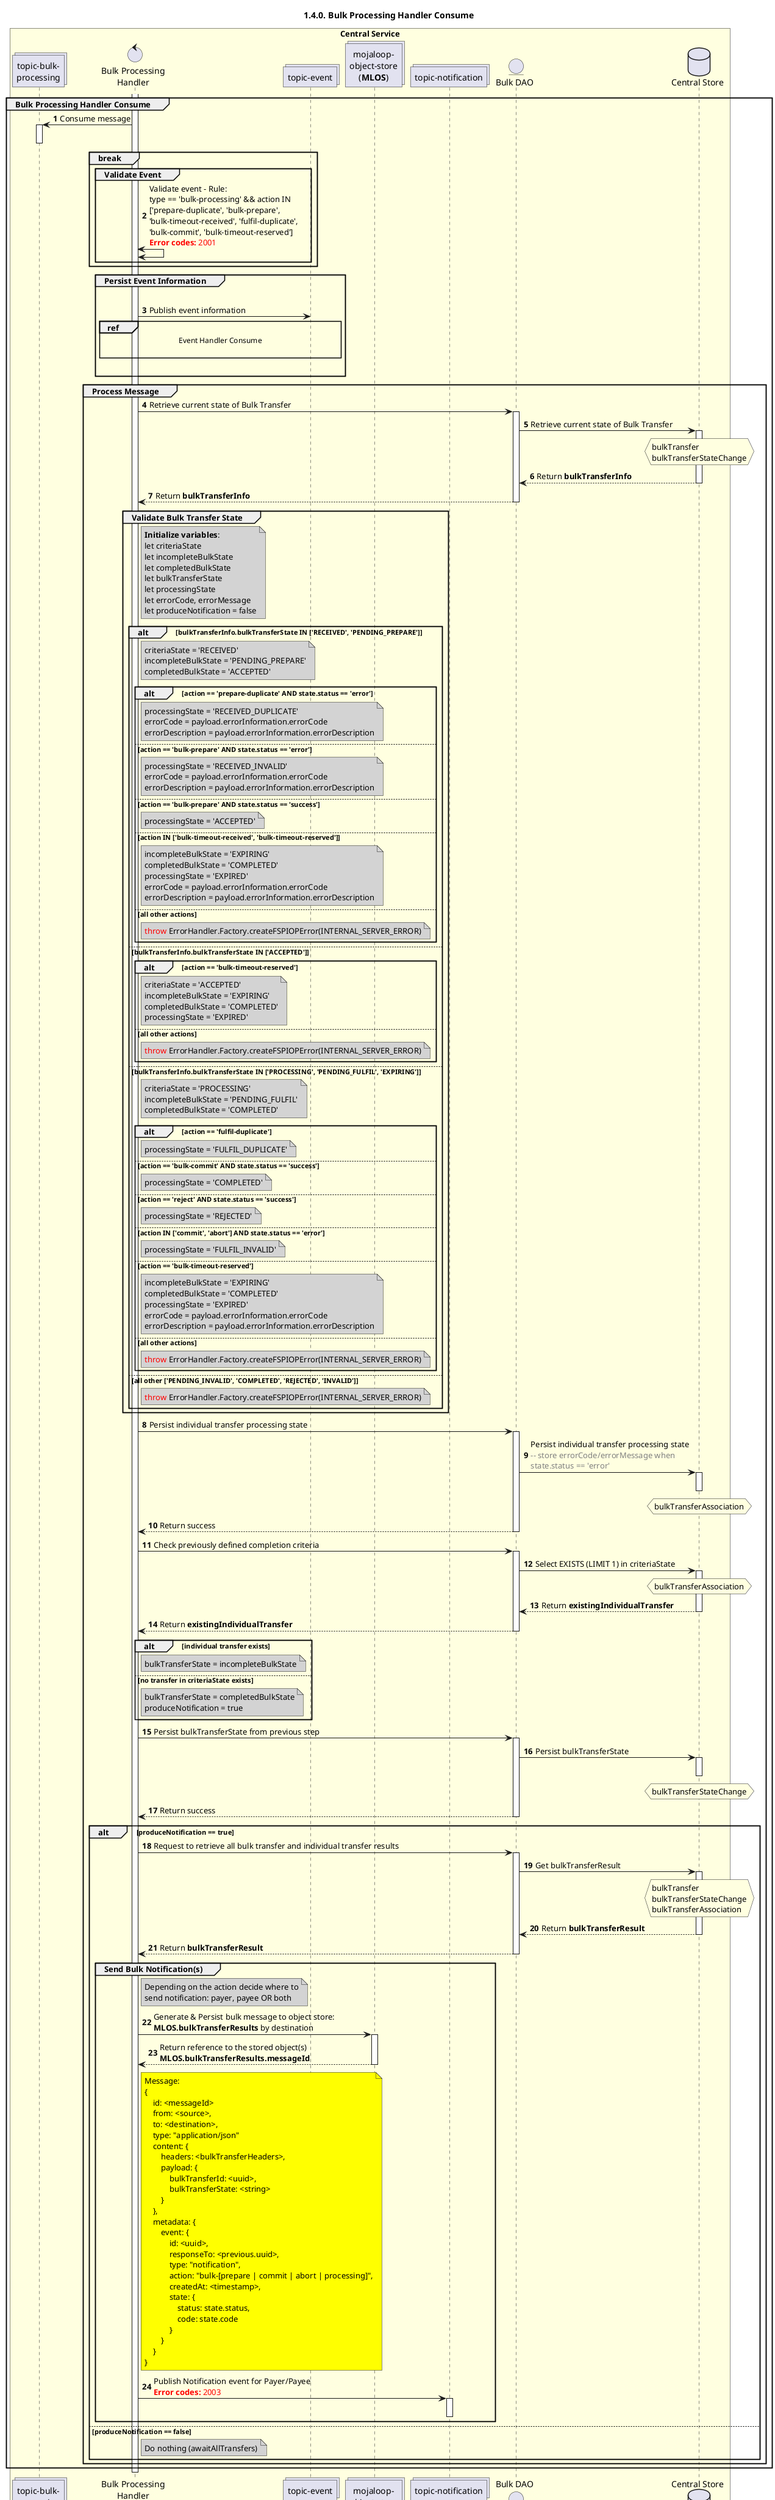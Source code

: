 /'*****
 License
 --------------
 Copyright © 2017 Bill & Melinda Gates Foundation
 The Mojaloop files are made available by the Bill & Melinda Gates Foundation under the Apache License, Version 2.0 (the "License") and you may not use these files except in compliance with the License. You may obtain a copy of the License at
 http://www.apache.org/licenses/LICENSE-2.0
 Unless required by applicable law or agreed to in writing, the Mojaloop files are distributed on an "AS IS" BASIS, WITHOUT WARRANTIES OR CONDITIONS OF ANY KIND, either express or implied. See the License for the specific language governing permissions and limitations under the License.
 Contributors
 --------------
 This is the official list of the Mojaloop project contributors for this file.
 Names of the original copyright holders (individuals or organizations)
 should be listed with a '*' in the first column. People who have
 contributed from an organization can be listed under the organization
 that actually holds the copyright for their contributions (see the
 Gates Foundation organization for an example). Those individuals should have
 their names indented and be marked with a '-'. Email address can be added
 optionally within square brackets <email>.
 * Gates Foundation
 - Name Surname <name.surname@gatesfoundation.com>

 * Georgi Georgiev <georgi.georgiev@modusbox.com>
 --------------
 ******'/

@startuml
' declare title
title 1.4.0. Bulk Processing Handler Consume

autonumber

/'*****
  Diagram notes
  --------------
  RECEIVED/RECEIVED
  from: prepare-handler , action: prepare-duplicate/success, result: PENDING_PREPARE/ACCEPTED & RECEIVED_DUPLICATE
  from: prepare-handler , action: prepare-duplicate/error  , result: PENDING_PREPARE/ACCEPTED & RECEIVED_DUPLICATE
  from: prepare-handler , action: prepare/error            , result: PENDING_PREPARE/ACCEPTED & RECEIVED_INVALID
  from: position-handler, action: prepare/error            , result: PENDING_PREPARE/ACCEPTED & RECEIVED_INVALID
  from: position-handler, action: prepare/success          , result: PENDING_PREPARE/ACCEPTED & ACCEPTED
  from: timeout-handler , action: timeout-received/error   , result: unchanged/COMPLETED      & EXPIRED
  --------------
  ACCEPTED/ACCEPTED
  from: position-handler, action: timeout-reserved/error   , result: unchanged/COMPLETED      & EXPIRED
  --------------
  PROCESSING/ACCEPTED
  from: fulfil-handler  , action: fulfil-duplicate/success , result: PENDING_FULFIL/COMPLETED & FULFIL_DUPLICATE
  from: fulfil-handler  , action: fulfil-duplicate/error   , result: PENDING_FULFIL/COMPLETED & FULFIL_DUPLICATE
  from: position-handler, action: commit/success           , result: PENDING_FULFIL/COMPLETED & COMPLETED
  from: position-handler, action: reject/success           , result: PENDING_FULFIL/COMPLETED & REJECTED
  from: position-handler, action: abort/error              , result: PENDING_FULFIL/COMPLETED & FULFIL_INVALID
  from: fulfil-handler  , action: commit/error             , result: PENDING_FULFIL/COMPLETED & FULFIL_INVALID
  from: position-handler, action: timeout-reserved/error   , result: unchanged/COMPLETED      & EXPIRED
  --------------
  COMPLETED/EXPIRED
  --------------
  ******'/

' Actor Keys:
'   boundary - APIs/Interfaces, etc
'   collections - Kafka Topics
'   control - Kafka Consumers
'   entity - Database Access Objects
'   database - Database Persistance Store

' declare actors
collections "topic-bulk-\nprocessing" as TOPIC_BULK_PROCESSING
control "Bulk Processing\nHandler" as BULK_PROC_HANDLER
collections "topic-event" as TOPIC_EVENTS
collections "mojaloop-\nobject-store\n(**MLOS**)" as OBJECT_STORE
collections "topic-notification" as TOPIC_NOTIFICATION
entity "Bulk DAO" as BULK_DAO
database "Central Store" as DB

box "Central Service" #LightYellow
    participant TOPIC_BULK_PROCESSING
    participant BULK_PROC_HANDLER
    participant TOPIC_EVENTS
    participant OBJECT_STORE
    participant TOPIC_NOTIFICATION
    participant BULK_DAO
    participant DB
end box

' start flow
activate BULK_PROC_HANDLER
group Bulk Processing Handler Consume
    TOPIC_BULK_PROCESSING <- BULK_PROC_HANDLER: Consume message
    activate TOPIC_BULK_PROCESSING
    deactivate TOPIC_BULK_PROCESSING

    break
        group Validate Event
            BULK_PROC_HANDLER <-> BULK_PROC_HANDLER: Validate event - Rule:\ntype == 'bulk-processing' && action IN\n['prepare-duplicate', 'bulk-prepare',\n'bulk-timeout-received', 'fulfil-duplicate',\n'bulk-commit', 'bulk-timeout-reserved']\n<color #red><b>Error codes:</b> 2001</color>
        end
    end

    group Persist Event Information
        |||
        BULK_PROC_HANDLER -> TOPIC_EVENTS: Publish event information
        ref over BULK_PROC_HANDLER, TOPIC_EVENTS:  Event Handler Consume\n
        |||
    end

    group Process Message
        BULK_PROC_HANDLER -> BULK_DAO: Retrieve current state of Bulk Transfer
        activate BULK_DAO
        BULK_DAO -> DB: Retrieve current state of Bulk Transfer
        activate DB
        hnote over DB #lightyellow
            bulkTransfer
            bulkTransferStateChange
        end note
        BULK_DAO <-- DB: Return **bulkTransferInfo**
        deactivate DB
        BULK_PROC_HANDLER <-- BULK_DAO: Return **bulkTransferInfo**
        deactivate BULK_DAO

        group Validate Bulk Transfer State
            note right of BULK_PROC_HANDLER #lightgrey
                **Initialize variables**:
                let criteriaState
                let incompleteBulkState
                let completedBulkState
                let bulkTransferState
                let processingState
                let errorCode, errorMessage
                let produceNotification = false
            end note
            alt bulkTransferInfo.bulkTransferState IN ['RECEIVED', 'PENDING_PREPARE']
                note right of BULK_PROC_HANDLER #lightgrey
                    criteriaState = 'RECEIVED'
                    incompleteBulkState = 'PENDING_PREPARE'
                    completedBulkState = 'ACCEPTED'
                end note
                alt action == 'prepare-duplicate' AND state.status == 'error'
                    note right of BULK_PROC_HANDLER #lightgrey
                        processingState = 'RECEIVED_DUPLICATE'
                        errorCode = payload.errorInformation.errorCode
                        errorDescription = payload.errorInformation.errorDescription
                    end note
                else action == 'bulk-prepare' AND state.status == 'error'
                    note right of BULK_PROC_HANDLER #lightgrey
                        processingState = 'RECEIVED_INVALID'
                        errorCode = payload.errorInformation.errorCode
                        errorDescription = payload.errorInformation.errorDescription
                    end note
                else action == 'bulk-prepare' AND state.status == 'success'
                    note right of BULK_PROC_HANDLER #lightgrey
                        processingState = 'ACCEPTED'
                    end note
                else action IN ['bulk-timeout-received', 'bulk-timeout-reserved']
                    note right of BULK_PROC_HANDLER #lightgrey
                        incompleteBulkState = 'EXPIRING'
                        completedBulkState = 'COMPLETED'
                        processingState = 'EXPIRED'
                        errorCode = payload.errorInformation.errorCode
                        errorDescription = payload.errorInformation.errorDescription
                    end note
                else all other actions
                    note right of BULK_PROC_HANDLER #lightgrey
                        <color #red>throw</color> ErrorHandler.Factory.createFSPIOPError(INTERNAL_SERVER_ERROR)
                    end note
                end
            else bulkTransferInfo.bulkTransferState IN ['ACCEPTED']
                alt action == 'bulk-timeout-reserved'
                    note right of BULK_PROC_HANDLER #lightgrey
                        criteriaState = 'ACCEPTED'
                        incompleteBulkState = 'EXPIRING'
                        completedBulkState = 'COMPLETED'
                        processingState = 'EXPIRED'
                    end note
                else all other actions
                    note right of BULK_PROC_HANDLER #lightgrey
                        <color #red>throw</color> ErrorHandler.Factory.createFSPIOPError(INTERNAL_SERVER_ERROR)
                    end note
                end
            else bulkTransferInfo.bulkTransferState IN ['PROCESSING', 'PENDING_FULFIL', 'EXPIRING']
                note right of BULK_PROC_HANDLER #lightgrey
                    criteriaState = 'PROCESSING'
                    incompleteBulkState = 'PENDING_FULFIL'
                    completedBulkState = 'COMPLETED'
                end note
                alt action == 'fulfil-duplicate'
                    note right of BULK_PROC_HANDLER #lightgrey
                        processingState = 'FULFIL_DUPLICATE'
                    end note
                else action == 'bulk-commit' AND state.status == 'success'
                    note right of BULK_PROC_HANDLER #lightgrey
                        processingState = 'COMPLETED'
                    end note
                else action == 'reject' AND state.status == 'success'
                    note right of BULK_PROC_HANDLER #lightgrey
                        processingState = 'REJECTED'
                    end note
                else action IN ['commit', 'abort'] AND state.status == 'error'
                    note right of BULK_PROC_HANDLER #lightgrey
                        processingState = 'FULFIL_INVALID'
                    end note
                else action == 'bulk-timeout-reserved'
                    note right of BULK_PROC_HANDLER #lightgrey
                        incompleteBulkState = 'EXPIRING'
                        completedBulkState = 'COMPLETED'
                        processingState = 'EXPIRED'
                        errorCode = payload.errorInformation.errorCode
                        errorDescription = payload.errorInformation.errorDescription
                    end note
                else all other actions
                    note right of BULK_PROC_HANDLER #lightgrey
                        <color #red>throw</color> ErrorHandler.Factory.createFSPIOPError(INTERNAL_SERVER_ERROR)
                    end note
                end
            else all other ['PENDING_INVALID', 'COMPLETED', 'REJECTED', 'INVALID']
                note right of BULK_PROC_HANDLER #lightgrey
                    <color #red>throw</color> ErrorHandler.Factory.createFSPIOPError(INTERNAL_SERVER_ERROR)
                end note
            end
        end

        BULK_PROC_HANDLER -> BULK_DAO: Persist individual transfer processing state
        activate BULK_DAO
        BULK_DAO -> DB: Persist individual transfer processing state\n<color #gray>-- store errorCode/errorMessage when</color>\n<color #gray>state.status == 'error'</color>
        activate DB
        hnote over DB #lightyellow
            bulkTransferAssociation
        end note
        deactivate DB
        BULK_PROC_HANDLER <-- BULK_DAO: Return success
        deactivate BULK_DAO

        BULK_PROC_HANDLER -> BULK_DAO: Check previously defined completion criteria
        activate BULK_DAO
        BULK_DAO -> DB: Select EXISTS (LIMIT 1) in criteriaState
        activate DB
        hnote over DB #lightyellow
            bulkTransferAssociation
        end note
        BULK_DAO <-- DB: Return **existingIndividualTransfer**
        deactivate DB
        BULK_PROC_HANDLER <-- BULK_DAO: Return **existingIndividualTransfer**
        deactivate BULK_DAO

        alt individual transfer exists
            note right of BULK_PROC_HANDLER #lightgrey
                bulkTransferState = incompleteBulkState
            end note
        else no transfer in criteriaState exists
            note right of BULK_PROC_HANDLER #lightgrey
                bulkTransferState = completedBulkState
                produceNotification = true
            end note
        end

        BULK_PROC_HANDLER -> BULK_DAO: Persist bulkTransferState from previous step
        activate BULK_DAO
        BULK_DAO -> DB: Persist bulkTransferState
        activate DB
        deactivate DB
        hnote over DB #lightyellow
            bulkTransferStateChange
        end note
        BULK_PROC_HANDLER <-- BULK_DAO: Return success
        deactivate BULK_DAO


        alt produceNotification == true
            BULK_PROC_HANDLER -> BULK_DAO: Request to retrieve all bulk transfer and individual transfer results
            activate BULK_DAO
            BULK_DAO -> DB: Get bulkTransferResult
            activate DB
            hnote over DB #lightyellow
                bulkTransfer
                bulkTransferStateChange
                bulkTransferAssociation
            end note
            BULK_DAO <-- DB: Return **bulkTransferResult**
            deactivate DB
            BULK_PROC_HANDLER <-- BULK_DAO: Return **bulkTransferResult**
            deactivate BULK_DAO

            group Send Bulk Notification(s)
                note right of BULK_PROC_HANDLER #lightgrey
                    Depending on the action decide where to
                    send notification: payer, payee OR both
                end note

                BULK_PROC_HANDLER -> OBJECT_STORE: Generate & Persist bulk message to object store:\n**MLOS.bulkTransferResults** by destination
                activate OBJECT_STORE
                OBJECT_STORE --> BULK_PROC_HANDLER: Return reference to the stored object(s)\n**MLOS.bulkTransferResults.messageId**
                deactivate OBJECT_STORE
                note right of BULK_PROC_HANDLER #yellow
                    Message:
                    {
                        id: <messageId>
                        from: <source>,
                        to: <destination>,
                        type: "application/json"
                        content: {
                            headers: <bulkTransferHeaders>,
                            payload: {
                                bulkTransferId: <uuid>,
                                bulkTransferState: <string>
                            }
                        },
                        metadata: {
                            event: {
                                id: <uuid>,
                                responseTo: <previous.uuid>,
                                type: "notification",
                                action: "bulk-[prepare | commit | abort | processing]",
                                createdAt: <timestamp>,
                                state: {
                                    status: state.status,
                                    code: state.code
                                }
                            }
                        }
                    }
                end note

                BULK_PROC_HANDLER -> TOPIC_NOTIFICATION: Publish Notification event for Payer/Payee\n<color #FF0000><b>Error codes:</b> 2003</color>
                activate TOPIC_NOTIFICATION
                deactivate TOPIC_NOTIFICATION
            end
        else produceNotification == false
            note right of BULK_PROC_HANDLER #lightgrey
                Do nothing (awaitAllTransfers)
            end note
        end
    end
end
deactivate BULK_PROC_HANDLER
@enduml
